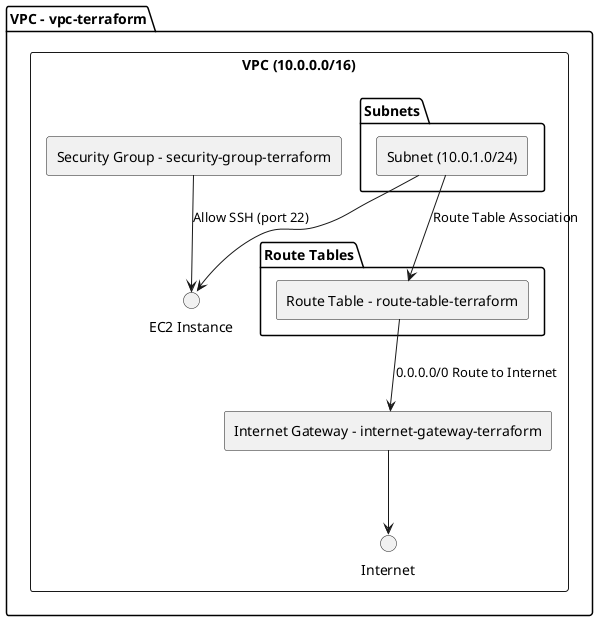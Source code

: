 @startuml
skinparam componentStyle rectangle

package "VPC - vpc-terraform" {
  component "VPC (10.0.0.0/16)" as VPC {
    
    package "Subnets" {
      component "Subnet (10.0.1.0/24)" as Subnet
    }
    
    package "Route Tables" {
      component "Route Table - route-table-terraform" as RouteTable
    }

    component "Internet Gateway - internet-gateway-terraform" as IGW
    component "Security Group - security-group-terraform" as SG

    Subnet -down-> RouteTable : Route Table Association
    RouteTable --> IGW : 0.0.0.0/0 Route to Internet

    IGW --> "Internet"

    Subnet --> "EC2 Instance"
    
    SG --> "EC2 Instance" : Allow SSH (port 22)
  }
}

@enduml
